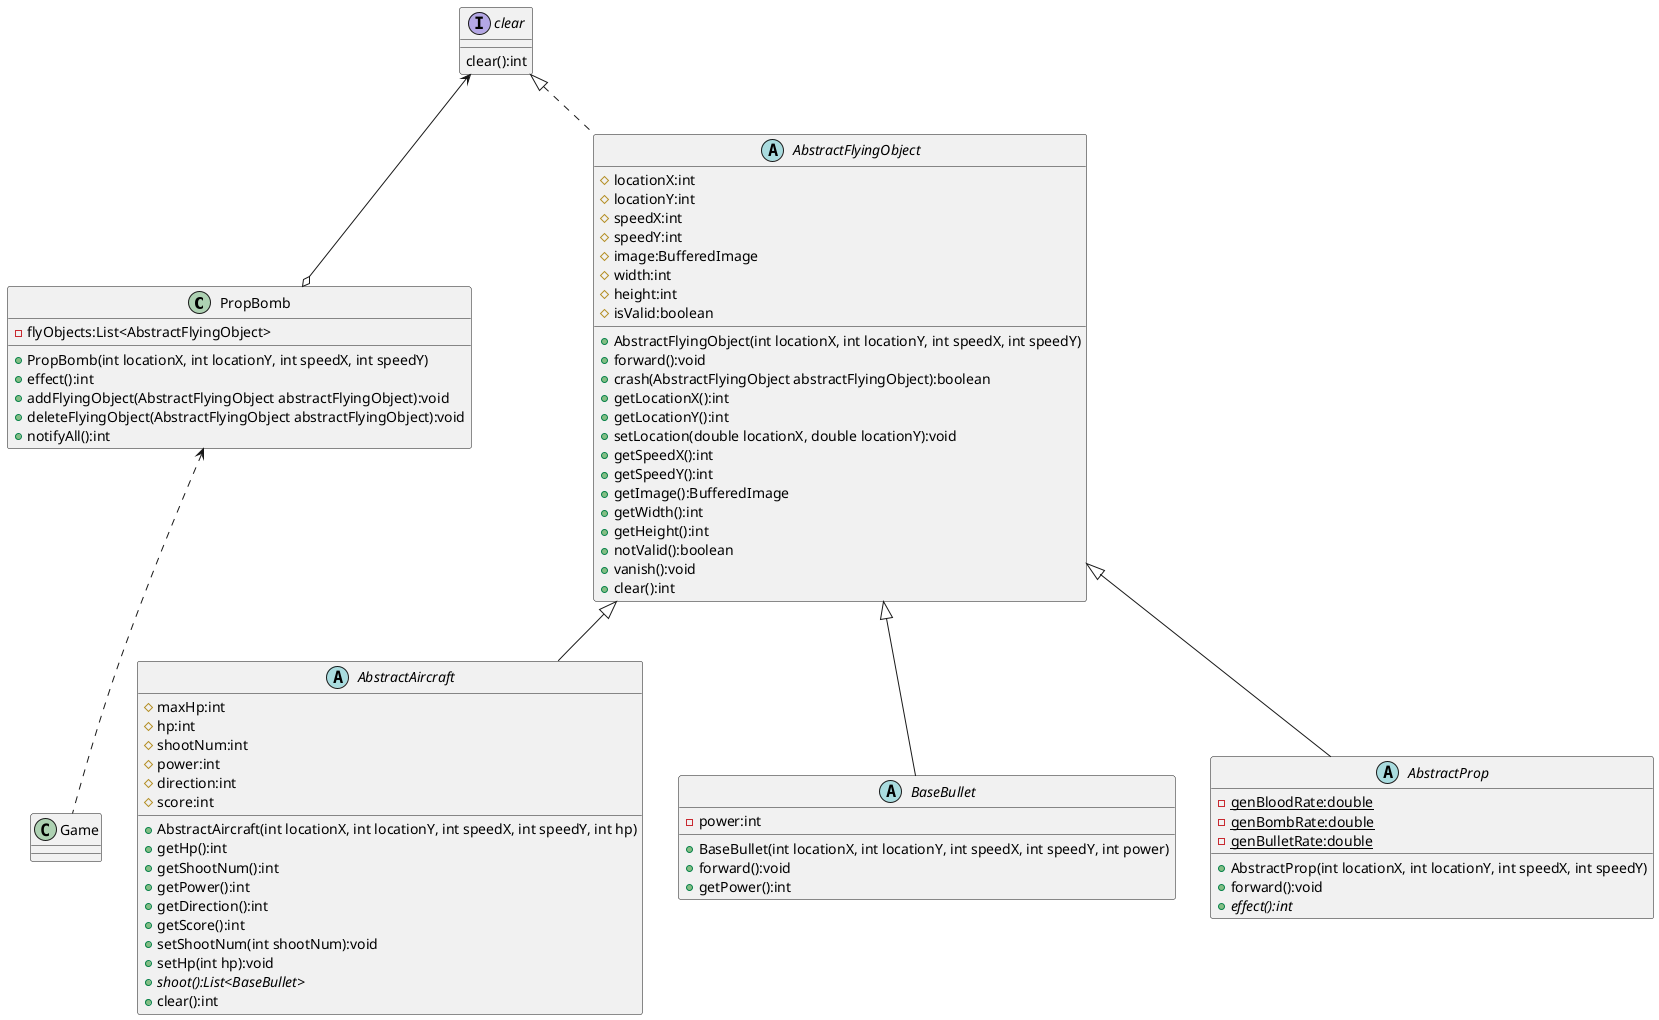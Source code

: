 @startuml
'https://plantuml.com/class-diagram

class PropBomb{
    - flyObjects:List<AbstractFlyingObject>

    + PropBomb(int locationX, int locationY, int speedX, int speedY)
    + effect():int
    + addFlyingObject(AbstractFlyingObject abstractFlyingObject):void
    + deleteFlyingObject(AbstractFlyingObject abstractFlyingObject):void
    + notifyAll():int
}

interface clear{
    clear():int
}

class Game{}

abstract class AbstractFlyingObject{
    # locationX:int
    # locationY:int
    # speedX:int
    # speedY:int
    # image:BufferedImage
    # width:int
    # height:int
    # isValid:boolean

    + AbstractFlyingObject(int locationX, int locationY, int speedX, int speedY)
    + forward():void
    + crash(AbstractFlyingObject abstractFlyingObject):boolean
    + getLocationX():int
    + getLocationY():int
    + setLocation(double locationX, double locationY):void
    + getSpeedX():int
    + getSpeedY():int
    + getImage():BufferedImage
    + getWidth():int
    + getHeight():int
    + notValid():boolean
    + vanish():void
    + clear():int
}

abstract AbstractAircraft{
    # maxHp:int
    # hp:int
    # shootNum:int
    # power:int
    # direction:int
    # score:int

    + AbstractAircraft(int locationX, int locationY, int speedX, int speedY, int hp)
    + getHp():int
    + getShootNum():int
    + getPower():int
    + getDirection():int
    + getScore():int
    + setShootNum(int shootNum):void
    + setHp(int hp):void
    + {abstract} shoot():List<BaseBullet>
    + clear():int
}

abstract class BaseBullet{
    - power:int

    + BaseBullet(int locationX, int locationY, int speedX, int speedY, int power)
    + forward():void
    + getPower():int
}

abstract class AbstractProp{
    - {static} genBloodRate:double
    - {static} genBombRate:double
    - {static} genBulletRate:double

    + AbstractProp(int locationX, int locationY, int speedX, int speedY)
    + forward():void
    + {abstract} effect():int
}

PropBomb <.. Game

clear <--o PropBomb
clear <|.. AbstractFlyingObject

AbstractFlyingObject <|-- AbstractAircraft
AbstractFlyingObject <|-- AbstractProp
AbstractFlyingObject <|-- BaseBullet

@enduml